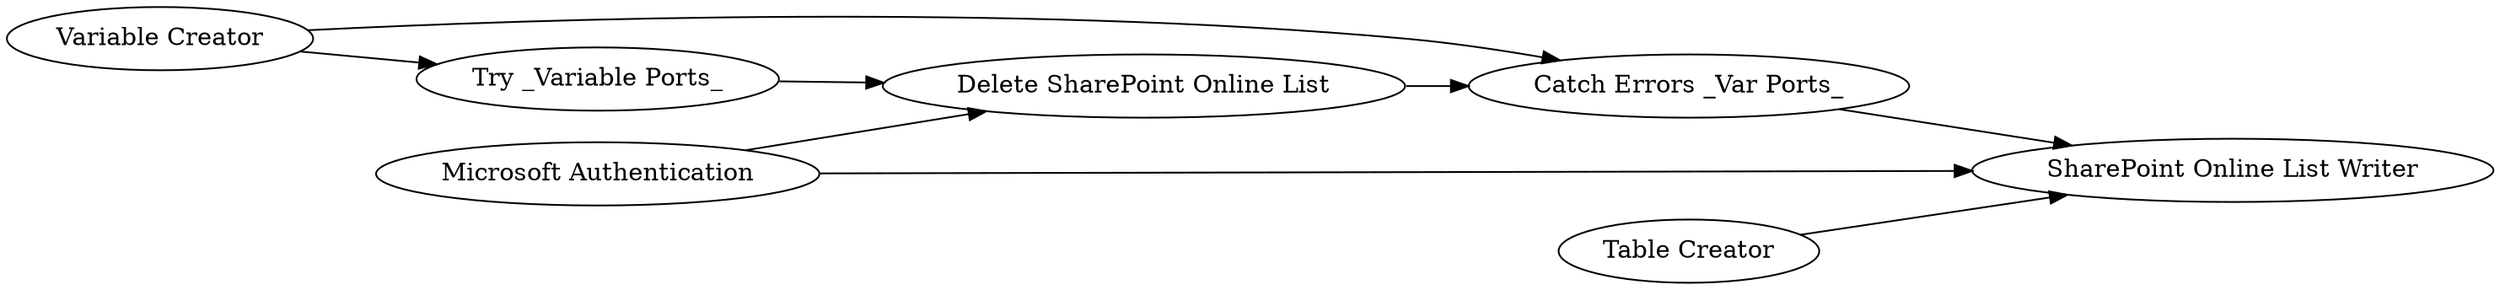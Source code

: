 digraph {
	101 -> 99
	94 -> 97
	97 -> 100
	96 -> 99
	101 -> 100
	91 -> 100
	94 -> 96
	99 -> 97
	91 [label="Table Creator"]
	94 [label="Variable Creator"]
	99 [label="Delete SharePoint Online List"]
	96 [label="Try _Variable Ports_"]
	97 [label="Catch Errors _Var Ports_"]
	101 [label="Microsoft Authentication"]
	100 [label="SharePoint Online List Writer"]
	rankdir=LR
}
